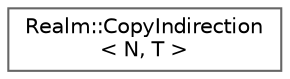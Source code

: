 digraph "Graphical Class Hierarchy"
{
 // LATEX_PDF_SIZE
  bgcolor="transparent";
  edge [fontname=Helvetica,fontsize=10,labelfontname=Helvetica,labelfontsize=10];
  node [fontname=Helvetica,fontsize=10,shape=box,height=0.2,width=0.4];
  rankdir="LR";
  Node0 [id="Node000000",label="Realm::CopyIndirection\l\< N, T \>",height=0.2,width=0.4,color="grey40", fillcolor="white", style="filled",URL="$classRealm_1_1CopyIndirection.html",tooltip=" "];
}
